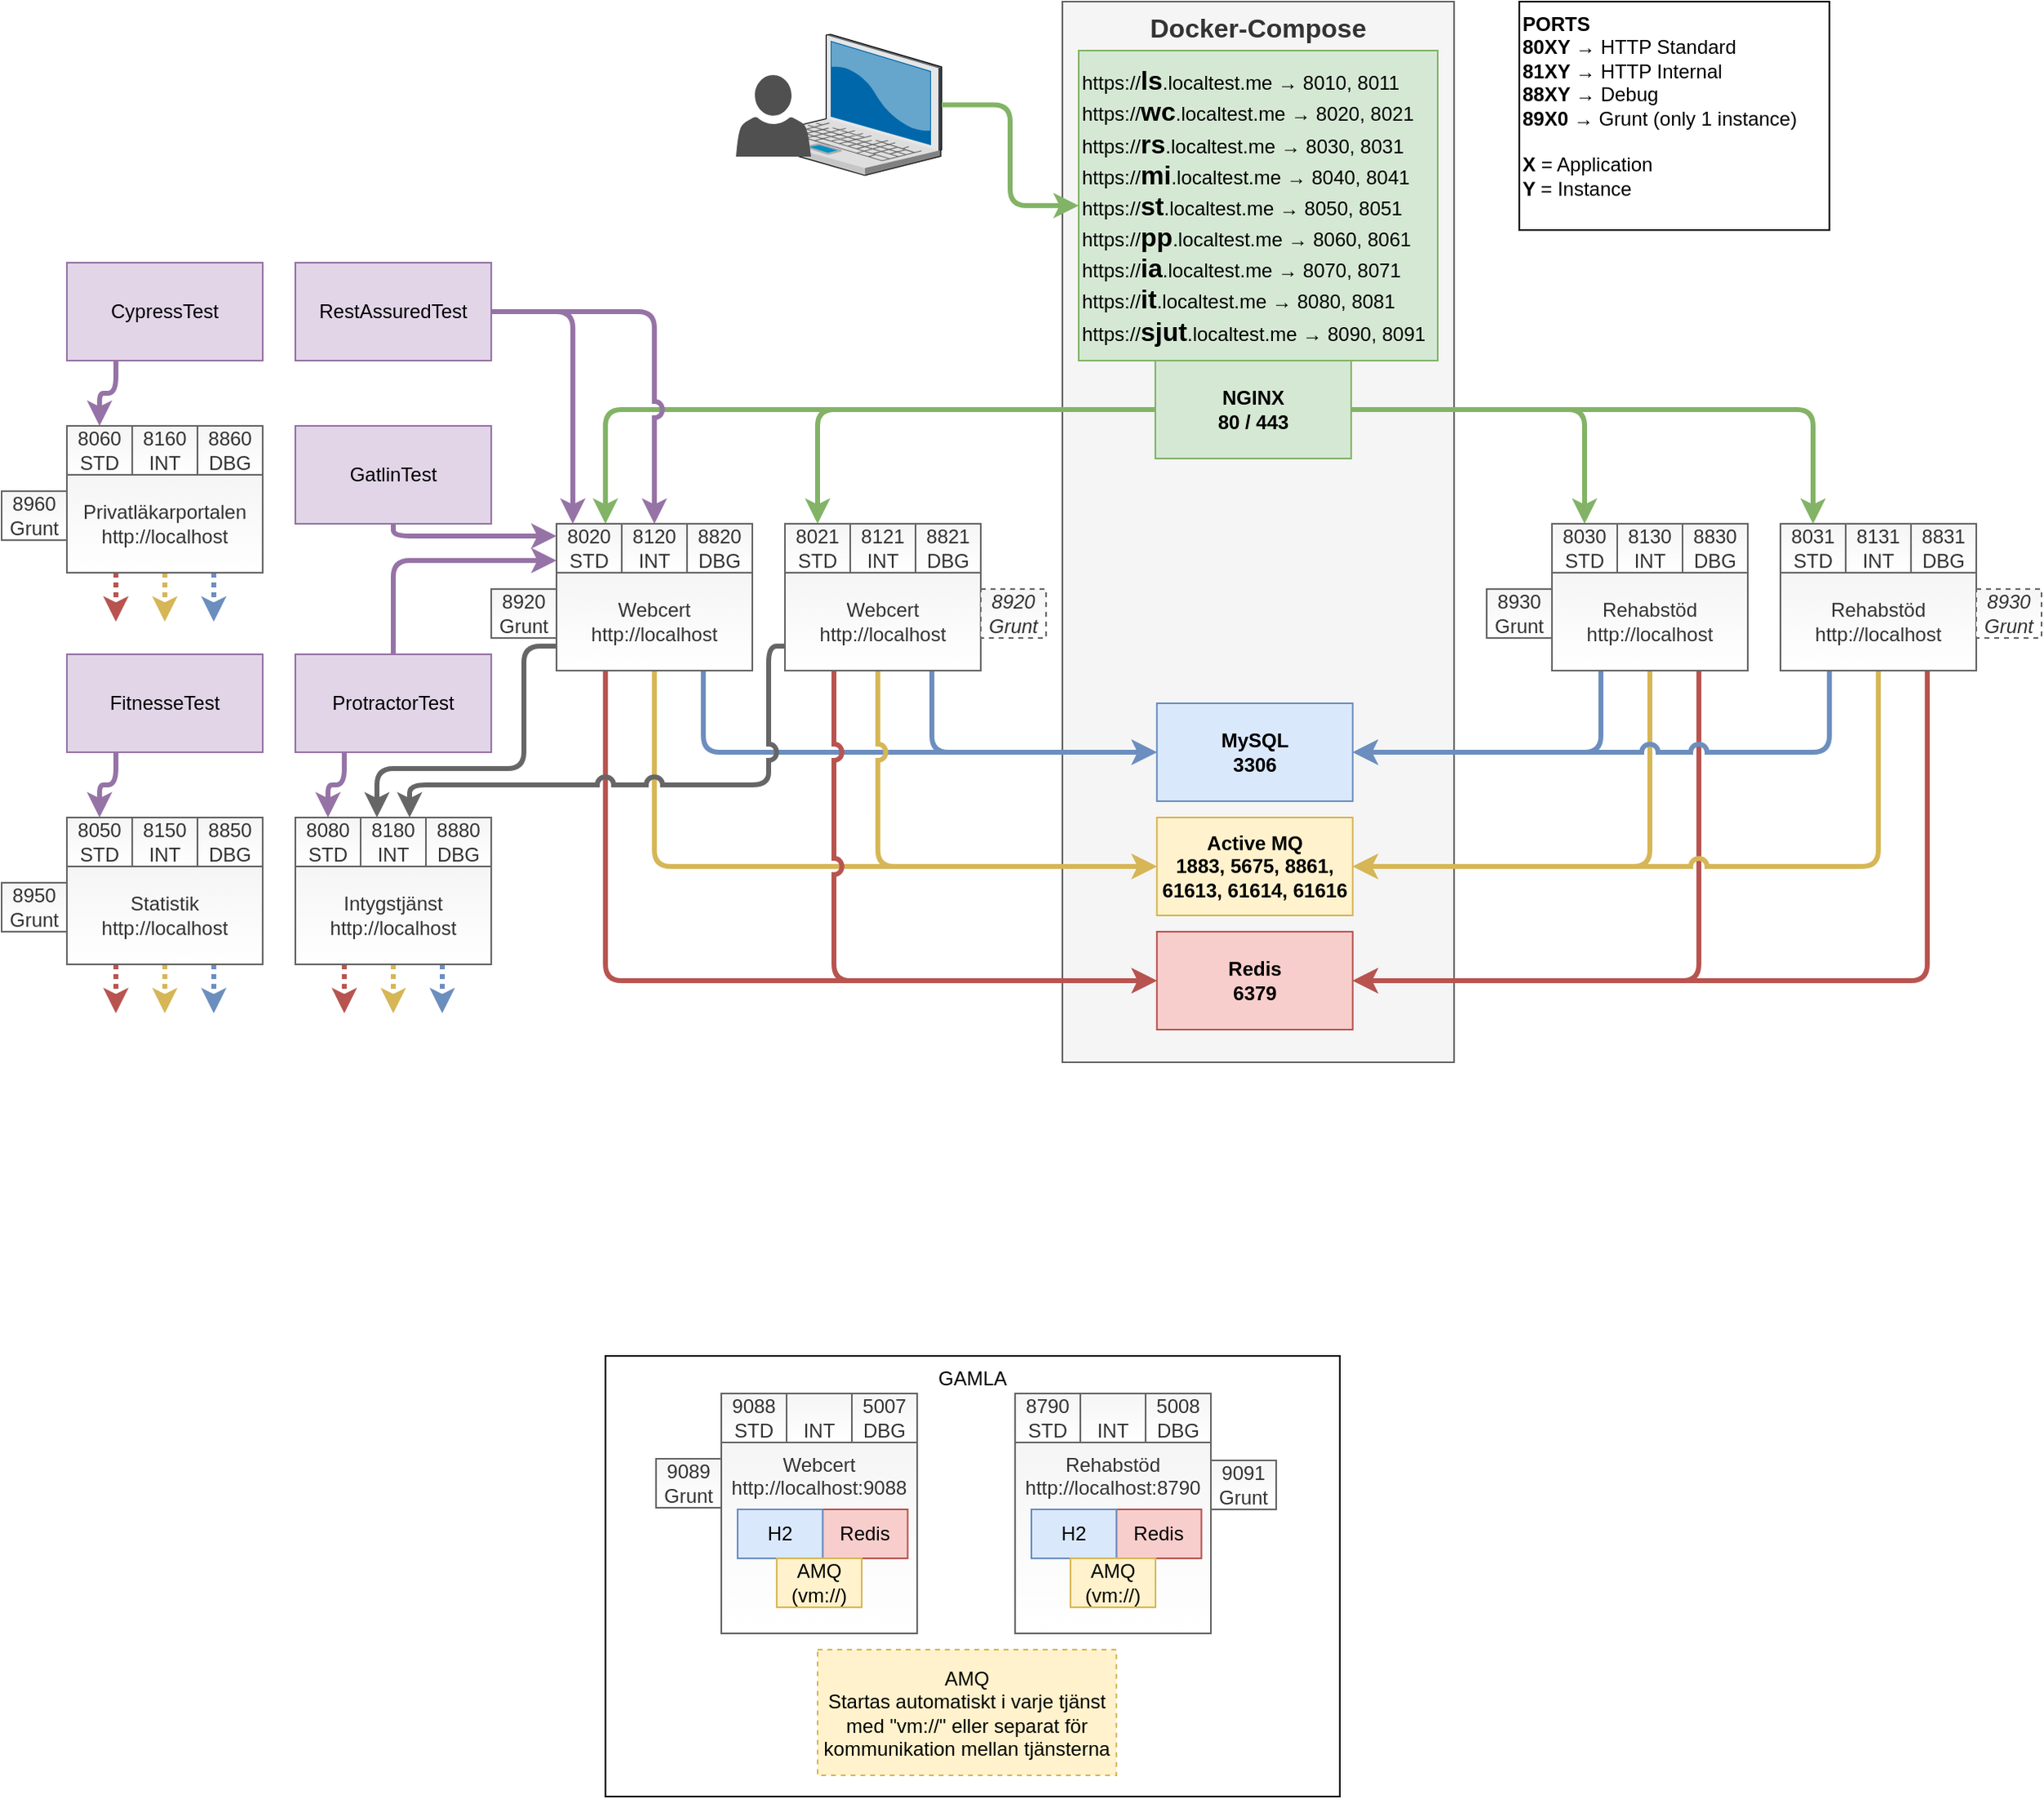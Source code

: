 <mxfile version="15.2.9" type="device"><diagram id="4plY0Pl0gimq1SCrjU3K" name="Page-1"><mxGraphModel dx="4511" dy="1842" grid="1" gridSize="10" guides="1" tooltips="1" connect="1" arrows="1" fold="1" page="1" pageScale="1" pageWidth="1169" pageHeight="827" math="0" shadow="0"><root><mxCell id="0"/><object label="Docker-compose" id="4izSvvYD5mVbEM8EnbQk-25"><mxCell parent="0"/></object><mxCell id="4izSvvYD5mVbEM8EnbQk-27" value="Docker-Compose" style="rounded=0;whiteSpace=wrap;html=1;align=center;verticalAlign=top;fontSize=16;fontStyle=1;fillColor=#f5f5f5;strokeColor=#666666;fontColor=#333333;" parent="4izSvvYD5mVbEM8EnbQk-25" vertex="1"><mxGeometry x="490" y="40" width="240" height="650" as="geometry"/></mxCell><mxCell id="4izSvvYD5mVbEM8EnbQk-28" value="&lt;b&gt;NGINX&lt;br&gt;80 / 443&lt;/b&gt;" style="rounded=0;whiteSpace=wrap;html=1;fillColor=#d5e8d4;strokeColor=#82b366;" parent="4izSvvYD5mVbEM8EnbQk-25" vertex="1"><mxGeometry x="546.95" y="260" width="120" height="60" as="geometry"/></mxCell><mxCell id="4izSvvYD5mVbEM8EnbQk-29" value="Redis&lt;br&gt;6379" style="rounded=0;whiteSpace=wrap;html=1;fillColor=#f8cecc;strokeColor=#b85450;fontStyle=1" parent="4izSvvYD5mVbEM8EnbQk-25" vertex="1"><mxGeometry x="547.9" y="610" width="120" height="60" as="geometry"/></mxCell><mxCell id="4izSvvYD5mVbEM8EnbQk-30" value="MySQL&lt;br&gt;3306" style="rounded=0;whiteSpace=wrap;html=1;fillColor=#dae8fc;strokeColor=#6c8ebf;fontStyle=1" parent="4izSvvYD5mVbEM8EnbQk-25" vertex="1"><mxGeometry x="547.9" y="470" width="120" height="60" as="geometry"/></mxCell><mxCell id="4izSvvYD5mVbEM8EnbQk-31" value="Active MQ&lt;br&gt;1883, 5675, 8861, 61613, 61614, 61616" style="rounded=0;whiteSpace=wrap;html=1;fillColor=#fff2cc;strokeColor=#d6b656;fontStyle=1" parent="4izSvvYD5mVbEM8EnbQk-25" vertex="1"><mxGeometry x="547.9" y="540" width="120" height="60" as="geometry"/></mxCell><mxCell id="4izSvvYD5mVbEM8EnbQk-32" value="https://&lt;b&gt;&lt;font style=&quot;font-size: 16px&quot;&gt;it&lt;/font&gt;&lt;/b&gt;.localtest.me&amp;nbsp;→ 8010, 801Y&lt;br&gt;https://&lt;b&gt;&lt;font style=&quot;font-size: 16px&quot;&gt;wc&lt;/font&gt;&lt;/b&gt;.localtest.me&amp;nbsp;→ 8020, 802Y&lt;br&gt;https://&lt;b&gt;&lt;font style=&quot;font-size: 16px&quot;&gt;rs&lt;/font&gt;&lt;/b&gt;.localtest.me&amp;nbsp;→ 8030, 803Y&lt;br&gt;https://&lt;b&gt;&lt;font style=&quot;font-size: 16px&quot;&gt;mi&lt;/font&gt;&lt;/b&gt;.localtest.me → 8040, 804Y&lt;br&gt;https://&lt;b&gt;&lt;font style=&quot;font-size: 16px&quot;&gt;st&lt;/font&gt;&lt;/b&gt;.localtest.me&amp;nbsp;→ 8050, 805Y&lt;br&gt;https://&lt;b&gt;&lt;font style=&quot;font-size: 16px&quot;&gt;pp&lt;/font&gt;&lt;/b&gt;.localtest.me&amp;nbsp;→ 8060, 806Y&lt;br&gt;https://&lt;b&gt;&lt;font style=&quot;font-size: 16px&quot;&gt;ia&lt;/font&gt;&lt;/b&gt;.localtest.me&amp;nbsp;→ 8070, 807Y&lt;span&gt;&lt;br&gt;&lt;/span&gt;&lt;span&gt;https://&lt;/span&gt;&lt;b&gt;&lt;font style=&quot;font-size: 16px&quot;&gt;ls&lt;/font&gt;&lt;/b&gt;&lt;span&gt;.localtest.me&amp;nbsp;&lt;/span&gt;&lt;span&gt;→ 8080, 808Y&lt;br&gt;&lt;/span&gt;" style="rounded=0;whiteSpace=wrap;html=1;align=left;fillColor=#d5e8d4;strokeColor=#82b366;verticalAlign=middle;" parent="4izSvvYD5mVbEM8EnbQk-25" vertex="1"><mxGeometry x="500" y="70" width="220" height="190" as="geometry"/></mxCell><mxCell id="Ehq4638lfyqiPQC2sK54-8" value="Docker-Compose" style="rounded=0;whiteSpace=wrap;html=1;align=center;verticalAlign=top;fontSize=16;fontStyle=1;fillColor=#f5f5f5;strokeColor=#666666;fontColor=#333333;" parent="4izSvvYD5mVbEM8EnbQk-25" vertex="1"><mxGeometry x="490" y="40" width="240" height="650" as="geometry"/></mxCell><mxCell id="Ehq4638lfyqiPQC2sK54-1" value="&lt;b&gt;NGINX&lt;br&gt;80 / 443&lt;/b&gt;" style="rounded=0;whiteSpace=wrap;html=1;fillColor=#d5e8d4;strokeColor=#82b366;" parent="4izSvvYD5mVbEM8EnbQk-25" vertex="1"><mxGeometry x="546.95" y="260" width="120" height="60" as="geometry"/></mxCell><mxCell id="Ehq4638lfyqiPQC2sK54-2" value="Redis&lt;br&gt;6379" style="rounded=0;whiteSpace=wrap;html=1;fillColor=#f8cecc;strokeColor=#b85450;fontStyle=1" parent="4izSvvYD5mVbEM8EnbQk-25" vertex="1"><mxGeometry x="547.9" y="610" width="120" height="60" as="geometry"/></mxCell><mxCell id="Ehq4638lfyqiPQC2sK54-3" value="MySQL&lt;br&gt;3306" style="rounded=0;whiteSpace=wrap;html=1;fillColor=#dae8fc;strokeColor=#6c8ebf;fontStyle=1" parent="4izSvvYD5mVbEM8EnbQk-25" vertex="1"><mxGeometry x="547.9" y="470" width="120" height="60" as="geometry"/></mxCell><mxCell id="Ehq4638lfyqiPQC2sK54-4" value="Active MQ&lt;br&gt;1883, 5675, 8861, 61613, 61614, 61616" style="rounded=0;whiteSpace=wrap;html=1;fillColor=#fff2cc;strokeColor=#d6b656;fontStyle=1" parent="4izSvvYD5mVbEM8EnbQk-25" vertex="1"><mxGeometry x="547.9" y="540" width="120" height="60" as="geometry"/></mxCell><mxCell id="Ehq4638lfyqiPQC2sK54-5" value="https://&lt;b&gt;&lt;font style=&quot;font-size: 16px&quot;&gt;ls&lt;/font&gt;&lt;/b&gt;.localtest.me&amp;nbsp;→ 8010, 8011&lt;br&gt;https://&lt;b&gt;&lt;font style=&quot;font-size: 16px&quot;&gt;wc&lt;/font&gt;&lt;/b&gt;.localtest.me&amp;nbsp;→ 8020, 8021&lt;br&gt;https://&lt;b&gt;&lt;font style=&quot;font-size: 16px&quot;&gt;rs&lt;/font&gt;&lt;/b&gt;.localtest.me&amp;nbsp;→ 8030, 8031&lt;br&gt;https://&lt;b&gt;&lt;font style=&quot;font-size: 16px&quot;&gt;mi&lt;/font&gt;&lt;/b&gt;.localtest.me → 8040, 8041&lt;br&gt;https://&lt;b&gt;&lt;font style=&quot;font-size: 16px&quot;&gt;st&lt;/font&gt;&lt;/b&gt;.localtest.me&amp;nbsp;→ 8050, 8051&lt;br&gt;https://&lt;b&gt;&lt;font style=&quot;font-size: 16px&quot;&gt;pp&lt;/font&gt;&lt;/b&gt;.localtest.me&amp;nbsp;→ 8060, 8061&lt;br&gt;https://&lt;b&gt;&lt;font style=&quot;font-size: 16px&quot;&gt;ia&lt;/font&gt;&lt;/b&gt;.localtest.me&amp;nbsp;→ 8070, 8071&lt;br&gt;https://&lt;b&gt;&lt;font style=&quot;font-size: 16px&quot;&gt;it&lt;/font&gt;&lt;/b&gt;.localtest.me&amp;nbsp;→ 8080, 8081&lt;br&gt;https://&lt;span style=&quot;font-size: 16px&quot;&gt;&lt;b&gt;sjut&lt;/b&gt;&lt;/span&gt;.localtest.me&amp;nbsp;→ 8090, 8091&lt;span&gt;&lt;br&gt;&lt;/span&gt;" style="rounded=0;whiteSpace=wrap;html=1;align=left;fillColor=#d5e8d4;strokeColor=#82b366;verticalAlign=middle;" parent="4izSvvYD5mVbEM8EnbQk-25" vertex="1"><mxGeometry x="500" y="70" width="220" height="190" as="geometry"/></mxCell><mxCell id="Ehq4638lfyqiPQC2sK54-9" style="rounded=1;orthogonalLoop=1;jettySize=auto;html=1;entryX=0.75;entryY=0;entryDx=0;entryDy=0;fontSize=16;edgeStyle=orthogonalEdgeStyle;fillColor=#d5e8d4;strokeColor=#82b366;strokeWidth=3;" parent="4izSvvYD5mVbEM8EnbQk-25" source="Ehq4638lfyqiPQC2sK54-1" target="pwrOxwM9v-SVNoBfCdyx-1" edge="1"><mxGeometry relative="1" as="geometry"/></mxCell><mxCell id="Ehq4638lfyqiPQC2sK54-10" style="edgeStyle=orthogonalEdgeStyle;rounded=1;orthogonalLoop=1;jettySize=auto;html=1;fontSize=16;fillColor=#d5e8d4;strokeColor=#82b366;strokeWidth=3;" parent="4izSvvYD5mVbEM8EnbQk-25" source="Ehq4638lfyqiPQC2sK54-1" target="pwrOxwM9v-SVNoBfCdyx-8" edge="1"><mxGeometry relative="1" as="geometry"><mxPoint x="493.9" y="426.207" as="targetPoint"/></mxGeometry></mxCell><mxCell id="Ehq4638lfyqiPQC2sK54-21" style="edgeStyle=orthogonalEdgeStyle;rounded=1;jumpStyle=arc;orthogonalLoop=1;jettySize=auto;html=1;strokeWidth=3;fontSize=16;fillColor=#d5e8d4;strokeColor=#82b366;" parent="4izSvvYD5mVbEM8EnbQk-25" source="Ehq4638lfyqiPQC2sK54-1" target="pwrOxwM9v-SVNoBfCdyx-5" edge="1"><mxGeometry relative="1" as="geometry"/></mxCell><mxCell id="Ehq4638lfyqiPQC2sK54-22" style="edgeStyle=orthogonalEdgeStyle;rounded=1;jumpStyle=arc;orthogonalLoop=1;jettySize=auto;html=1;entryX=0.5;entryY=0;entryDx=0;entryDy=0;strokeWidth=3;fontSize=16;fillColor=#d5e8d4;strokeColor=#82b366;" parent="4izSvvYD5mVbEM8EnbQk-25" source="Ehq4638lfyqiPQC2sK54-1" target="pwrOxwM9v-SVNoBfCdyx-11" edge="1"><mxGeometry relative="1" as="geometry"/></mxCell><mxCell id="Ehq4638lfyqiPQC2sK54-15" style="edgeStyle=orthogonalEdgeStyle;rounded=1;orthogonalLoop=1;jettySize=auto;html=1;fontSize=16;exitX=0.25;exitY=1;exitDx=0;exitDy=0;entryX=0;entryY=0.5;entryDx=0;entryDy=0;fillColor=#f8cecc;strokeColor=#b85450;strokeWidth=3;jumpStyle=arc;" parent="4izSvvYD5mVbEM8EnbQk-25" source="Ehq4638lfyqiPQC2sK54-6" target="Ehq4638lfyqiPQC2sK54-2" edge="1"><mxGeometry relative="1" as="geometry"/></mxCell><mxCell id="Ehq4638lfyqiPQC2sK54-17" style="edgeStyle=orthogonalEdgeStyle;rounded=1;orthogonalLoop=1;jettySize=auto;html=1;fontSize=16;entryX=0;entryY=0.5;entryDx=0;entryDy=0;exitX=0.5;exitY=1;exitDx=0;exitDy=0;fillColor=#fff2cc;strokeColor=#d6b656;strokeWidth=3;jumpStyle=arc;" parent="4izSvvYD5mVbEM8EnbQk-25" source="Ehq4638lfyqiPQC2sK54-6" target="Ehq4638lfyqiPQC2sK54-4" edge="1"><mxGeometry relative="1" as="geometry"><mxPoint x="300" y="459.571" as="sourcePoint"/><mxPoint x="547.9" y="540.429" as="targetPoint"/></mxGeometry></mxCell><mxCell id="Ehq4638lfyqiPQC2sK54-12" style="edgeStyle=orthogonalEdgeStyle;rounded=1;orthogonalLoop=1;jettySize=auto;html=1;fontSize=16;exitX=0.75;exitY=1;exitDx=0;exitDy=0;entryX=0;entryY=0.5;entryDx=0;entryDy=0;fillColor=#dae8fc;strokeColor=#6c8ebf;strokeWidth=3;jumpStyle=arc;" parent="4izSvvYD5mVbEM8EnbQk-25" source="Ehq4638lfyqiPQC2sK54-6" target="Ehq4638lfyqiPQC2sK54-3" edge="1"><mxGeometry relative="1" as="geometry"><mxPoint x="493.9" y="453.793" as="sourcePoint"/><Array as="points"><mxPoint x="270" y="500"/></Array></mxGeometry></mxCell><mxCell id="Ehq4638lfyqiPQC2sK54-16" style="edgeStyle=orthogonalEdgeStyle;rounded=1;orthogonalLoop=1;jettySize=auto;html=1;fontSize=16;exitX=0.25;exitY=1;exitDx=0;exitDy=0;entryX=0;entryY=0.5;entryDx=0;entryDy=0;fillColor=#f8cecc;strokeColor=#b85450;strokeWidth=3;jumpStyle=arc;" parent="4izSvvYD5mVbEM8EnbQk-25" source="Ehq4638lfyqiPQC2sK54-7" target="Ehq4638lfyqiPQC2sK54-2" edge="1"><mxGeometry relative="1" as="geometry"><mxPoint x="460.0" y="470" as="sourcePoint"/></mxGeometry></mxCell><mxCell id="Ehq4638lfyqiPQC2sK54-13" style="edgeStyle=orthogonalEdgeStyle;rounded=1;orthogonalLoop=1;jettySize=auto;html=1;fontSize=16;exitX=0.474;exitY=0.998;exitDx=0;exitDy=0;exitPerimeter=0;entryX=0;entryY=0.5;entryDx=0;entryDy=0;fillColor=#fff2cc;strokeColor=#d6b656;strokeWidth=3;jumpStyle=arc;" parent="4izSvvYD5mVbEM8EnbQk-25" source="Ehq4638lfyqiPQC2sK54-7" target="Ehq4638lfyqiPQC2sK54-4" edge="1"><mxGeometry relative="1" as="geometry"/></mxCell><mxCell id="Ehq4638lfyqiPQC2sK54-14" style="edgeStyle=orthogonalEdgeStyle;rounded=1;orthogonalLoop=1;jettySize=auto;html=1;fontSize=16;exitX=0.75;exitY=1;exitDx=0;exitDy=0;entryX=0;entryY=0.5;entryDx=0;entryDy=0;fillColor=#dae8fc;strokeColor=#6c8ebf;strokeWidth=3;jumpStyle=arc;" parent="4izSvvYD5mVbEM8EnbQk-25" source="Ehq4638lfyqiPQC2sK54-7" target="Ehq4638lfyqiPQC2sK54-3" edge="1"><mxGeometry relative="1" as="geometry"><mxPoint x="477.4" y="470" as="sourcePoint"/></mxGeometry></mxCell><mxCell id="Ehq4638lfyqiPQC2sK54-25" value="" style="endArrow=classic;html=1;strokeWidth=3;fontSize=16;exitX=0.25;exitY=1;exitDx=0;exitDy=0;entryX=1;entryY=0.5;entryDx=0;entryDy=0;edgeStyle=orthogonalEdgeStyle;fillColor=#dae8fc;strokeColor=#6c8ebf;jumpStyle=arc;" parent="4izSvvYD5mVbEM8EnbQk-25" source="Ehq4638lfyqiPQC2sK54-19" target="Ehq4638lfyqiPQC2sK54-3" edge="1"><mxGeometry width="50" height="50" relative="1" as="geometry"><mxPoint x="830" y="630" as="sourcePoint"/><mxPoint x="880" y="580" as="targetPoint"/></mxGeometry></mxCell><mxCell id="Ehq4638lfyqiPQC2sK54-27" value="" style="endArrow=classic;html=1;strokeWidth=3;fontSize=16;exitX=0.5;exitY=1;exitDx=0;exitDy=0;entryX=1;entryY=0.5;entryDx=0;entryDy=0;edgeStyle=orthogonalEdgeStyle;fillColor=#fff2cc;strokeColor=#d6b656;jumpStyle=arc;" parent="4izSvvYD5mVbEM8EnbQk-25" source="Ehq4638lfyqiPQC2sK54-19" target="Ehq4638lfyqiPQC2sK54-4" edge="1"><mxGeometry width="50" height="50" relative="1" as="geometry"><mxPoint x="900" y="670" as="sourcePoint"/><mxPoint x="950" y="620" as="targetPoint"/></mxGeometry></mxCell><mxCell id="Ehq4638lfyqiPQC2sK54-30" value="" style="endArrow=classic;html=1;strokeWidth=3;fontSize=16;exitX=0.75;exitY=1;exitDx=0;exitDy=0;entryX=1;entryY=0.5;entryDx=0;entryDy=0;edgeStyle=orthogonalEdgeStyle;fillColor=#f8cecc;strokeColor=#b85450;rounded=1;jumpStyle=arc;" parent="4izSvvYD5mVbEM8EnbQk-25" source="Ehq4638lfyqiPQC2sK54-19" target="Ehq4638lfyqiPQC2sK54-2" edge="1"><mxGeometry width="50" height="50" relative="1" as="geometry"><mxPoint x="930" y="700" as="sourcePoint"/><mxPoint x="980" y="650" as="targetPoint"/></mxGeometry></mxCell><mxCell id="Ehq4638lfyqiPQC2sK54-26" value="" style="endArrow=classic;html=1;strokeWidth=3;fontSize=16;exitX=0.25;exitY=1;exitDx=0;exitDy=0;entryX=1;entryY=0.5;entryDx=0;entryDy=0;edgeStyle=orthogonalEdgeStyle;fillColor=#dae8fc;strokeColor=#6c8ebf;jumpStyle=arc;" parent="4izSvvYD5mVbEM8EnbQk-25" source="Ehq4638lfyqiPQC2sK54-20" target="Ehq4638lfyqiPQC2sK54-3" edge="1"><mxGeometry width="50" height="50" relative="1" as="geometry"><mxPoint x="890" y="660" as="sourcePoint"/><mxPoint x="940" y="610" as="targetPoint"/></mxGeometry></mxCell><mxCell id="Ehq4638lfyqiPQC2sK54-28" value="" style="endArrow=classic;html=1;strokeWidth=3;fontSize=16;exitX=0.5;exitY=1;exitDx=0;exitDy=0;entryX=1;entryY=0.5;entryDx=0;entryDy=0;edgeStyle=orthogonalEdgeStyle;fillColor=#fff2cc;strokeColor=#d6b656;jumpStyle=arc;" parent="4izSvvYD5mVbEM8EnbQk-25" source="Ehq4638lfyqiPQC2sK54-20" target="Ehq4638lfyqiPQC2sK54-4" edge="1"><mxGeometry width="50" height="50" relative="1" as="geometry"><mxPoint x="910" y="680" as="sourcePoint"/><mxPoint x="960" y="630" as="targetPoint"/></mxGeometry></mxCell><mxCell id="Ehq4638lfyqiPQC2sK54-29" value="" style="endArrow=classic;html=1;strokeWidth=3;fontSize=16;exitX=0.75;exitY=1;exitDx=0;exitDy=0;entryX=1;entryY=0.5;entryDx=0;entryDy=0;edgeStyle=orthogonalEdgeStyle;fillColor=#f8cecc;strokeColor=#b85450;rounded=1;jumpStyle=arc;" parent="4izSvvYD5mVbEM8EnbQk-25" source="Ehq4638lfyqiPQC2sK54-20" target="Ehq4638lfyqiPQC2sK54-2" edge="1"><mxGeometry width="50" height="50" relative="1" as="geometry"><mxPoint x="920" y="690" as="sourcePoint"/><mxPoint x="970" y="640" as="targetPoint"/></mxGeometry></mxCell><mxCell id="4izSvvYD5mVbEM8EnbQk-49" value="" style="group" parent="4izSvvYD5mVbEM8EnbQk-25" vertex="1" connectable="0"><mxGeometry x="290" y="60" width="126" height="86.5" as="geometry"/></mxCell><mxCell id="4izSvvYD5mVbEM8EnbQk-47" value="" style="verticalLabelPosition=bottom;aspect=fixed;html=1;verticalAlign=top;strokeColor=none;align=center;outlineConnect=0;shape=mxgraph.citrix.laptop_2;" parent="4izSvvYD5mVbEM8EnbQk-49" vertex="1"><mxGeometry x="10" width="116" height="86.5" as="geometry"/></mxCell><mxCell id="4izSvvYD5mVbEM8EnbQk-48" value="" style="pointerEvents=1;shadow=0;dashed=0;html=1;strokeColor=none;fillColor=#505050;labelPosition=center;verticalLabelPosition=bottom;verticalAlign=top;outlineConnect=0;align=center;shape=mxgraph.office.users.user;" parent="4izSvvYD5mVbEM8EnbQk-49" vertex="1"><mxGeometry y="25" width="46" height="50" as="geometry"/></mxCell><mxCell id="4izSvvYD5mVbEM8EnbQk-50" style="rounded=1;orthogonalLoop=1;jettySize=auto;html=1;entryX=0;entryY=0.5;entryDx=0;entryDy=0;fontSize=16;edgeStyle=orthogonalEdgeStyle;fillColor=#d5e8d4;strokeColor=#82b366;strokeWidth=3;" parent="4izSvvYD5mVbEM8EnbQk-25" source="4izSvvYD5mVbEM8EnbQk-47" target="Ehq4638lfyqiPQC2sK54-5" edge="1"><mxGeometry relative="1" as="geometry"><mxPoint x="566.95" y="220" as="sourcePoint"/><mxPoint x="230" y="290" as="targetPoint"/></mxGeometry></mxCell><mxCell id="CfJJxYhmiX1dzJodzFDD-6" style="rounded=1;orthogonalLoop=1;jettySize=auto;html=1;fontSize=16;exitX=0.25;exitY=1;exitDx=0;exitDy=0;fillColor=#f8cecc;strokeColor=#b85450;strokeWidth=3;jumpStyle=arc;endArrow=classic;endFill=1;dashed=1;dashPattern=1 1;" parent="4izSvvYD5mVbEM8EnbQk-25" source="4izSvvYD5mVbEM8EnbQk-9" edge="1"><mxGeometry relative="1" as="geometry"><mxPoint x="-80" y="700" as="sourcePoint"/><mxPoint x="-90" y="420" as="targetPoint"/></mxGeometry></mxCell><mxCell id="CfJJxYhmiX1dzJodzFDD-7" style="rounded=1;orthogonalLoop=1;jettySize=auto;html=1;fontSize=16;exitX=0.5;exitY=1;exitDx=0;exitDy=0;fillColor=#fff2cc;strokeColor=#d6b656;strokeWidth=3;jumpStyle=arc;endArrow=classic;endFill=1;dashed=1;dashPattern=1 1;" parent="4izSvvYD5mVbEM8EnbQk-25" source="4izSvvYD5mVbEM8EnbQk-9" edge="1"><mxGeometry relative="1" as="geometry"><mxPoint x="-80" y="400" as="sourcePoint"/><mxPoint x="-60" y="420" as="targetPoint"/></mxGeometry></mxCell><mxCell id="CfJJxYhmiX1dzJodzFDD-8" style="rounded=1;orthogonalLoop=1;jettySize=auto;html=1;fontSize=16;exitX=0.75;exitY=1;exitDx=0;exitDy=0;fillColor=#dae8fc;strokeColor=#6c8ebf;strokeWidth=3;jumpStyle=arc;endArrow=classic;endFill=1;dashed=1;dashPattern=1 1;" parent="4izSvvYD5mVbEM8EnbQk-25" source="4izSvvYD5mVbEM8EnbQk-9" edge="1"><mxGeometry relative="1" as="geometry"><mxPoint x="-70" y="410" as="sourcePoint"/><mxPoint x="-30" y="420" as="targetPoint"/></mxGeometry></mxCell><mxCell id="CfJJxYhmiX1dzJodzFDD-9" style="rounded=1;orthogonalLoop=1;jettySize=auto;html=1;fontSize=16;exitX=0.25;exitY=1;exitDx=0;exitDy=0;fillColor=#f8cecc;strokeColor=#b85450;strokeWidth=3;jumpStyle=arc;endArrow=classic;endFill=1;dashed=1;dashPattern=1 1;" parent="4izSvvYD5mVbEM8EnbQk-25" source="4izSvvYD5mVbEM8EnbQk-4" edge="1"><mxGeometry relative="1" as="geometry"><mxPoint x="-90.29" y="640" as="sourcePoint"/><mxPoint x="-90" y="660" as="targetPoint"/></mxGeometry></mxCell><mxCell id="CfJJxYhmiX1dzJodzFDD-10" style="rounded=1;orthogonalLoop=1;jettySize=auto;html=1;fontSize=16;exitX=0.5;exitY=1;exitDx=0;exitDy=0;fillColor=#fff2cc;strokeColor=#d6b656;strokeWidth=3;jumpStyle=arc;endArrow=classic;endFill=1;dashed=1;dashPattern=1 1;" parent="4izSvvYD5mVbEM8EnbQk-25" source="4izSvvYD5mVbEM8EnbQk-4" edge="1"><mxGeometry relative="1" as="geometry"><mxPoint x="-60.29" y="640" as="sourcePoint"/><mxPoint x="-60" y="660" as="targetPoint"/></mxGeometry></mxCell><mxCell id="CfJJxYhmiX1dzJodzFDD-11" style="rounded=1;orthogonalLoop=1;jettySize=auto;html=1;fontSize=16;exitX=0.75;exitY=1;exitDx=0;exitDy=0;fillColor=#dae8fc;strokeColor=#6c8ebf;strokeWidth=3;jumpStyle=arc;endArrow=classic;endFill=1;dashed=1;dashPattern=1 1;" parent="4izSvvYD5mVbEM8EnbQk-25" source="4izSvvYD5mVbEM8EnbQk-4" edge="1"><mxGeometry relative="1" as="geometry"><mxPoint x="-30.29" y="640" as="sourcePoint"/><mxPoint x="-30" y="660" as="targetPoint"/></mxGeometry></mxCell><mxCell id="CfJJxYhmiX1dzJodzFDD-12" style="rounded=1;orthogonalLoop=1;jettySize=auto;html=1;fontSize=16;exitX=0.25;exitY=1;exitDx=0;exitDy=0;fillColor=#f8cecc;strokeColor=#b85450;strokeWidth=3;jumpStyle=arc;endArrow=classic;endFill=1;dashed=1;dashPattern=1 1;" parent="4izSvvYD5mVbEM8EnbQk-25" source="4izSvvYD5mVbEM8EnbQk-16" edge="1"><mxGeometry relative="1" as="geometry"><mxPoint x="49.71" y="640" as="sourcePoint"/><mxPoint x="50" y="660" as="targetPoint"/></mxGeometry></mxCell><mxCell id="CfJJxYhmiX1dzJodzFDD-13" style="rounded=1;orthogonalLoop=1;jettySize=auto;html=1;fontSize=16;exitX=0.5;exitY=1;exitDx=0;exitDy=0;fillColor=#fff2cc;strokeColor=#d6b656;strokeWidth=3;jumpStyle=arc;endArrow=classic;endFill=1;dashed=1;dashPattern=1 1;" parent="4izSvvYD5mVbEM8EnbQk-25" source="4izSvvYD5mVbEM8EnbQk-16" edge="1"><mxGeometry relative="1" as="geometry"><mxPoint x="79.71" y="640" as="sourcePoint"/><mxPoint x="80" y="660" as="targetPoint"/></mxGeometry></mxCell><mxCell id="CfJJxYhmiX1dzJodzFDD-14" style="rounded=1;orthogonalLoop=1;jettySize=auto;html=1;fontSize=16;exitX=0.75;exitY=1;exitDx=0;exitDy=0;fillColor=#dae8fc;strokeColor=#6c8ebf;strokeWidth=3;jumpStyle=arc;endArrow=classic;endFill=1;dashed=1;dashPattern=1 1;" parent="4izSvvYD5mVbEM8EnbQk-25" source="4izSvvYD5mVbEM8EnbQk-16" edge="1"><mxGeometry relative="1" as="geometry"><mxPoint x="109.71" y="640" as="sourcePoint"/><mxPoint x="110" y="660" as="targetPoint"/></mxGeometry></mxCell><object label="Test" id="4izSvvYD5mVbEM8EnbQk-26"><mxCell parent="0"/></object><mxCell id="0bFr5vrdo-mWLU8wxvDV-2" value="ProtractorTest" style="rounded=0;whiteSpace=wrap;html=1;fillColor=#e1d5e7;strokeColor=#9673a6;" parent="4izSvvYD5mVbEM8EnbQk-26" vertex="1"><mxGeometry x="20" y="440" width="120" height="60" as="geometry"/></mxCell><mxCell id="0bFr5vrdo-mWLU8wxvDV-3" value="RestAssuredTest" style="rounded=0;whiteSpace=wrap;html=1;fillColor=#e1d5e7;strokeColor=#9673a6;" parent="4izSvvYD5mVbEM8EnbQk-26" vertex="1"><mxGeometry x="20" y="200" width="120" height="60" as="geometry"/></mxCell><mxCell id="0bFr5vrdo-mWLU8wxvDV-4" value="CypressTest" style="rounded=0;whiteSpace=wrap;html=1;fillColor=#e1d5e7;strokeColor=#9673a6;" parent="4izSvvYD5mVbEM8EnbQk-26" vertex="1"><mxGeometry x="-120" y="200" width="120" height="60" as="geometry"/></mxCell><mxCell id="0bFr5vrdo-mWLU8wxvDV-5" value="FitnesseTest" style="rounded=0;whiteSpace=wrap;html=1;fillColor=#e1d5e7;strokeColor=#9673a6;" parent="4izSvvYD5mVbEM8EnbQk-26" vertex="1"><mxGeometry x="-120" y="440" width="120" height="60" as="geometry"/></mxCell><mxCell id="4izSvvYD5mVbEM8EnbQk-14" style="edgeStyle=orthogonalEdgeStyle;rounded=1;orthogonalLoop=1;jettySize=auto;html=1;exitX=0.25;exitY=1;exitDx=0;exitDy=0;fillColor=#e1d5e7;strokeColor=#9673a6;strokeWidth=3;jumpStyle=arc;entryX=0.5;entryY=0;entryDx=0;entryDy=0;" parent="4izSvvYD5mVbEM8EnbQk-26" source="0bFr5vrdo-mWLU8wxvDV-4" target="4izSvvYD5mVbEM8EnbQk-10" edge="1"><mxGeometry relative="1" as="geometry"><mxPoint x="520" y="747" as="sourcePoint"/><mxPoint x="580" y="847" as="targetPoint"/><Array as="points"><mxPoint x="-90" y="280"/><mxPoint x="-100" y="280"/></Array></mxGeometry></mxCell><mxCell id="4izSvvYD5mVbEM8EnbQk-15" value="GatlinTest" style="rounded=0;whiteSpace=wrap;html=1;fillColor=#e1d5e7;strokeColor=#9673a6;" parent="4izSvvYD5mVbEM8EnbQk-26" vertex="1"><mxGeometry x="20" y="300" width="120" height="60" as="geometry"/></mxCell><mxCell id="4izSvvYD5mVbEM8EnbQk-21" style="edgeStyle=orthogonalEdgeStyle;rounded=1;orthogonalLoop=1;jettySize=auto;html=1;exitX=0.25;exitY=1;exitDx=0;exitDy=0;fillColor=#e1d5e7;strokeColor=#9673a6;strokeWidth=3;jumpStyle=arc;" parent="4izSvvYD5mVbEM8EnbQk-26" source="0bFr5vrdo-mWLU8wxvDV-2" target="4izSvvYD5mVbEM8EnbQk-17" edge="1"><mxGeometry relative="1" as="geometry"><mxPoint x="140" y="270" as="sourcePoint"/><mxPoint x="200" y="370" as="targetPoint"/></mxGeometry></mxCell><mxCell id="4izSvvYD5mVbEM8EnbQk-23" style="edgeStyle=orthogonalEdgeStyle;rounded=1;orthogonalLoop=1;jettySize=auto;html=1;exitX=0.25;exitY=1;exitDx=0;exitDy=0;fillColor=#e1d5e7;strokeColor=#9673a6;strokeWidth=3;jumpStyle=arc;entryX=0.5;entryY=0;entryDx=0;entryDy=0;" parent="4izSvvYD5mVbEM8EnbQk-26" source="0bFr5vrdo-mWLU8wxvDV-5" target="4izSvvYD5mVbEM8EnbQk-5" edge="1"><mxGeometry relative="1" as="geometry"><mxPoint x="27.9" y="777" as="sourcePoint"/><mxPoint x="557.9" y="700" as="targetPoint"/><Array as="points"><mxPoint x="-90" y="520"/><mxPoint x="-100" y="520"/></Array></mxGeometry></mxCell><mxCell id="4izSvvYD5mVbEM8EnbQk-22" style="edgeStyle=orthogonalEdgeStyle;rounded=1;orthogonalLoop=1;jettySize=auto;html=1;fillColor=#e1d5e7;strokeColor=#9673a6;strokeWidth=3;jumpStyle=arc;entryX=0;entryY=0.75;entryDx=0;entryDy=0;exitX=0.5;exitY=0;exitDx=0;exitDy=0;" parent="4izSvvYD5mVbEM8EnbQk-26" source="0bFr5vrdo-mWLU8wxvDV-2" target="pwrOxwM9v-SVNoBfCdyx-1" edge="1"><mxGeometry relative="1" as="geometry"><mxPoint x="80" y="540" as="sourcePoint"/><mxPoint x="-160" y="410" as="targetPoint"/><Array as="points"><mxPoint x="80" y="383"/></Array></mxGeometry></mxCell><mxCell id="4izSvvYD5mVbEM8EnbQk-24" style="edgeStyle=orthogonalEdgeStyle;rounded=1;orthogonalLoop=1;jettySize=auto;html=1;fillColor=#e1d5e7;strokeColor=#9673a6;strokeWidth=3;jumpStyle=arc;entryX=0;entryY=0.25;entryDx=0;entryDy=0;exitX=0.5;exitY=1;exitDx=0;exitDy=0;" parent="4izSvvYD5mVbEM8EnbQk-26" source="4izSvvYD5mVbEM8EnbQk-15" target="pwrOxwM9v-SVNoBfCdyx-1" edge="1"><mxGeometry relative="1" as="geometry"><mxPoint x="90" y="450" as="sourcePoint"/><mxPoint x="190" y="385" as="targetPoint"/><Array as="points"><mxPoint x="80" y="368"/></Array></mxGeometry></mxCell><mxCell id="4izSvvYD5mVbEM8EnbQk-3" style="edgeStyle=orthogonalEdgeStyle;rounded=1;orthogonalLoop=1;jettySize=auto;html=1;exitX=1;exitY=0.5;exitDx=0;exitDy=0;fillColor=#e1d5e7;strokeColor=#9673a6;strokeWidth=3;jumpStyle=arc;entryX=0.25;entryY=0;entryDx=0;entryDy=0;" parent="4izSvvYD5mVbEM8EnbQk-26" source="0bFr5vrdo-mWLU8wxvDV-3" target="pwrOxwM9v-SVNoBfCdyx-1" edge="1"><mxGeometry relative="1" as="geometry"><mxPoint x="140" y="270" as="sourcePoint"/><mxPoint x="250" y="370" as="targetPoint"/></mxGeometry></mxCell><mxCell id="4izSvvYD5mVbEM8EnbQk-1" style="edgeStyle=orthogonalEdgeStyle;rounded=1;orthogonalLoop=1;jettySize=auto;html=1;exitX=1;exitY=0.5;exitDx=0;exitDy=0;fillColor=#e1d5e7;strokeColor=#9673a6;strokeWidth=3;jumpStyle=arc;" parent="4izSvvYD5mVbEM8EnbQk-26" source="0bFr5vrdo-mWLU8wxvDV-3" target="pwrOxwM9v-SVNoBfCdyx-3" edge="1"><mxGeometry relative="1" as="geometry"/></mxCell><object label="Services Instance 1" id="4izSvvYD5mVbEM8EnbQk-42"><mxCell parent="0"/></object><mxCell id="Ehq4638lfyqiPQC2sK54-7" value="Webcert&lt;br&gt;http://localhost" style="rounded=0;whiteSpace=wrap;html=1;align=center;fillColor=#f5f5f5;strokeColor=#666666;fontColor=#333333;gradientColor=#ffffff;" parent="4izSvvYD5mVbEM8EnbQk-42" vertex="1"><mxGeometry x="320" y="390" width="120" height="60" as="geometry"/></mxCell><mxCell id="pwrOxwM9v-SVNoBfCdyx-8" value="8021&lt;br&gt;STD" style="rounded=0;whiteSpace=wrap;html=1;align=center;fillColor=#f5f5f5;strokeColor=#666666;fontColor=#333333;gradientColor=#ffffff;" parent="4izSvvYD5mVbEM8EnbQk-42" vertex="1"><mxGeometry x="320" y="360" width="40" height="30" as="geometry"/></mxCell><mxCell id="pwrOxwM9v-SVNoBfCdyx-9" value="8121&lt;br&gt;INT" style="rounded=0;whiteSpace=wrap;html=1;align=center;fillColor=#f5f5f5;strokeColor=#666666;fontColor=#333333;gradientColor=#ffffff;" parent="4izSvvYD5mVbEM8EnbQk-42" vertex="1"><mxGeometry x="360" y="360" width="40" height="30" as="geometry"/></mxCell><mxCell id="pwrOxwM9v-SVNoBfCdyx-10" value="8821&lt;br&gt;DBG" style="rounded=0;whiteSpace=wrap;html=1;align=center;fillColor=#f5f5f5;strokeColor=#666666;fontColor=#333333;gradientColor=#ffffff;" parent="4izSvvYD5mVbEM8EnbQk-42" vertex="1"><mxGeometry x="400" y="360" width="40" height="30" as="geometry"/></mxCell><mxCell id="pwrOxwM9v-SVNoBfCdyx-14" value="8920&lt;br&gt;Grunt" style="rounded=0;whiteSpace=wrap;html=1;align=center;fillColor=#f5f5f5;strokeColor=#666666;fontColor=#333333;gradientColor=#ffffff;dashed=1;fontStyle=2" parent="4izSvvYD5mVbEM8EnbQk-42" vertex="1"><mxGeometry x="440" y="400" width="40" height="30" as="geometry"/></mxCell><mxCell id="Ehq4638lfyqiPQC2sK54-20" value="Rehabstöd&lt;br&gt;http://localhost" style="rounded=0;whiteSpace=wrap;html=1;align=center;fillColor=#f5f5f5;strokeColor=#666666;fontColor=#333333;gradientColor=#ffffff;" parent="4izSvvYD5mVbEM8EnbQk-42" vertex="1"><mxGeometry x="930" y="390" width="120" height="60" as="geometry"/></mxCell><mxCell id="pwrOxwM9v-SVNoBfCdyx-11" value="8031&lt;br&gt;STD" style="rounded=0;whiteSpace=wrap;html=1;align=center;fillColor=#f5f5f5;strokeColor=#666666;fontColor=#333333;gradientColor=#ffffff;" parent="4izSvvYD5mVbEM8EnbQk-42" vertex="1"><mxGeometry x="930" y="360" width="40" height="30" as="geometry"/></mxCell><mxCell id="pwrOxwM9v-SVNoBfCdyx-12" value="8131&lt;br&gt;INT" style="rounded=0;whiteSpace=wrap;html=1;align=center;fillColor=#f5f5f5;strokeColor=#666666;fontColor=#333333;gradientColor=#ffffff;" parent="4izSvvYD5mVbEM8EnbQk-42" vertex="1"><mxGeometry x="970" y="360" width="40" height="30" as="geometry"/></mxCell><mxCell id="pwrOxwM9v-SVNoBfCdyx-13" value="8831&lt;br&gt;DBG" style="rounded=0;whiteSpace=wrap;html=1;align=center;fillColor=#f5f5f5;strokeColor=#666666;fontColor=#333333;gradientColor=#ffffff;" parent="4izSvvYD5mVbEM8EnbQk-42" vertex="1"><mxGeometry x="1010" y="360" width="40" height="30" as="geometry"/></mxCell><mxCell id="pwrOxwM9v-SVNoBfCdyx-16" value="8930&lt;br&gt;Grunt" style="rounded=0;whiteSpace=wrap;html=1;align=center;fillColor=#f5f5f5;strokeColor=#666666;fontColor=#333333;gradientColor=#ffffff;dashed=1;fontStyle=2" parent="4izSvvYD5mVbEM8EnbQk-42" vertex="1"><mxGeometry x="1050" y="400" width="40" height="30" as="geometry"/></mxCell><mxCell id="4izSvvYD5mVbEM8EnbQk-44" value="" style="endArrow=classic;html=1;strokeWidth=3;fillColor=#f5f5f5;strokeColor=#666666;exitX=0;exitY=0.75;exitDx=0;exitDy=0;entryX=0.75;entryY=0;entryDx=0;entryDy=0;edgeStyle=orthogonalEdgeStyle;jumpStyle=arc;" parent="4izSvvYD5mVbEM8EnbQk-42" source="Ehq4638lfyqiPQC2sK54-7" target="4izSvvYD5mVbEM8EnbQk-18" edge="1"><mxGeometry width="50" height="50" relative="1" as="geometry"><mxPoint x="190" y="445" as="sourcePoint"/><mxPoint x="80" y="550" as="targetPoint"/><Array as="points"><mxPoint x="310" y="435"/><mxPoint x="310" y="520"/><mxPoint x="90" y="520"/></Array></mxGeometry></mxCell><object label="Services Instance 0" id="4izSvvYD5mVbEM8EnbQk-33"><mxCell parent="0"/></object><mxCell id="4izSvvYD5mVbEM8EnbQk-9" value="Privatläkarportalen&lt;br&gt;http://localhost" style="rounded=0;whiteSpace=wrap;html=1;align=center;fillColor=#f5f5f5;strokeColor=#666666;fontColor=#333333;gradientColor=#ffffff;" parent="4izSvvYD5mVbEM8EnbQk-33" vertex="1"><mxGeometry x="-120" y="330" width="120" height="60" as="geometry"/></mxCell><mxCell id="4izSvvYD5mVbEM8EnbQk-10" value="8060&lt;br&gt;STD" style="rounded=0;whiteSpace=wrap;html=1;align=center;fillColor=#f5f5f5;strokeColor=#666666;fontColor=#333333;gradientColor=#ffffff;" parent="4izSvvYD5mVbEM8EnbQk-33" vertex="1"><mxGeometry x="-120" y="300" width="40" height="30" as="geometry"/></mxCell><mxCell id="4izSvvYD5mVbEM8EnbQk-11" value="8160&lt;br&gt;INT" style="rounded=0;whiteSpace=wrap;html=1;align=center;fillColor=#f5f5f5;strokeColor=#666666;fontColor=#333333;gradientColor=#ffffff;" parent="4izSvvYD5mVbEM8EnbQk-33" vertex="1"><mxGeometry x="-80" y="300" width="40" height="30" as="geometry"/></mxCell><mxCell id="4izSvvYD5mVbEM8EnbQk-12" value="8860&lt;br&gt;DBG" style="rounded=0;whiteSpace=wrap;html=1;align=center;fillColor=#f5f5f5;strokeColor=#666666;fontColor=#333333;gradientColor=#ffffff;" parent="4izSvvYD5mVbEM8EnbQk-33" vertex="1"><mxGeometry x="-40" y="300" width="40" height="30" as="geometry"/></mxCell><mxCell id="4izSvvYD5mVbEM8EnbQk-13" value="8960&lt;br&gt;Grunt" style="rounded=0;whiteSpace=wrap;html=1;align=center;fillColor=#f5f5f5;strokeColor=#666666;fontColor=#333333;gradientColor=#ffffff;" parent="4izSvvYD5mVbEM8EnbQk-33" vertex="1"><mxGeometry x="-160" y="340" width="40" height="30" as="geometry"/></mxCell><mxCell id="4izSvvYD5mVbEM8EnbQk-4" value="Statistik&lt;br&gt;http://localhost" style="rounded=0;whiteSpace=wrap;html=1;align=center;fillColor=#f5f5f5;strokeColor=#666666;fontColor=#333333;gradientColor=#ffffff;" parent="4izSvvYD5mVbEM8EnbQk-33" vertex="1"><mxGeometry x="-120" y="570" width="120" height="60" as="geometry"/></mxCell><mxCell id="4izSvvYD5mVbEM8EnbQk-5" value="8050&lt;br&gt;STD" style="rounded=0;whiteSpace=wrap;html=1;align=center;fillColor=#f5f5f5;strokeColor=#666666;fontColor=#333333;gradientColor=#ffffff;" parent="4izSvvYD5mVbEM8EnbQk-33" vertex="1"><mxGeometry x="-120" y="540" width="40" height="30" as="geometry"/></mxCell><mxCell id="4izSvvYD5mVbEM8EnbQk-6" value="8150&lt;br&gt;INT" style="rounded=0;whiteSpace=wrap;html=1;align=center;fillColor=#f5f5f5;strokeColor=#666666;fontColor=#333333;gradientColor=#ffffff;" parent="4izSvvYD5mVbEM8EnbQk-33" vertex="1"><mxGeometry x="-80" y="540" width="40" height="30" as="geometry"/></mxCell><mxCell id="4izSvvYD5mVbEM8EnbQk-7" value="8850&lt;br&gt;DBG" style="rounded=0;whiteSpace=wrap;html=1;align=center;fillColor=#f5f5f5;strokeColor=#666666;fontColor=#333333;gradientColor=#ffffff;" parent="4izSvvYD5mVbEM8EnbQk-33" vertex="1"><mxGeometry x="-40" y="540" width="40" height="30" as="geometry"/></mxCell><mxCell id="4izSvvYD5mVbEM8EnbQk-8" value="8950&lt;br&gt;Grunt" style="rounded=0;whiteSpace=wrap;html=1;align=center;fillColor=#f5f5f5;strokeColor=#666666;fontColor=#333333;gradientColor=#ffffff;" parent="4izSvvYD5mVbEM8EnbQk-33" vertex="1"><mxGeometry x="-160" y="580" width="40" height="30" as="geometry"/></mxCell><mxCell id="4izSvvYD5mVbEM8EnbQk-16" value="Intygstjänst&lt;br&gt;http://localhost" style="rounded=0;whiteSpace=wrap;html=1;align=center;fillColor=#f5f5f5;strokeColor=#666666;fontColor=#333333;gradientColor=#ffffff;" parent="4izSvvYD5mVbEM8EnbQk-33" vertex="1"><mxGeometry x="20" y="570" width="120" height="60" as="geometry"/></mxCell><mxCell id="4izSvvYD5mVbEM8EnbQk-17" value="8080&lt;br&gt;STD" style="rounded=0;whiteSpace=wrap;html=1;align=center;fillColor=#f5f5f5;strokeColor=#666666;fontColor=#333333;gradientColor=#ffffff;" parent="4izSvvYD5mVbEM8EnbQk-33" vertex="1"><mxGeometry x="20" y="540" width="40" height="30" as="geometry"/></mxCell><mxCell id="4izSvvYD5mVbEM8EnbQk-18" value="8180&lt;br&gt;INT" style="rounded=0;whiteSpace=wrap;html=1;align=center;fillColor=#f5f5f5;strokeColor=#666666;fontColor=#333333;gradientColor=#ffffff;" parent="4izSvvYD5mVbEM8EnbQk-33" vertex="1"><mxGeometry x="60" y="540" width="40" height="30" as="geometry"/></mxCell><mxCell id="4izSvvYD5mVbEM8EnbQk-19" value="8880&lt;br&gt;DBG" style="rounded=0;whiteSpace=wrap;html=1;align=center;fillColor=#f5f5f5;strokeColor=#666666;fontColor=#333333;gradientColor=#ffffff;" parent="4izSvvYD5mVbEM8EnbQk-33" vertex="1"><mxGeometry x="100" y="540" width="40" height="30" as="geometry"/></mxCell><mxCell id="Ehq4638lfyqiPQC2sK54-6" value="Webcert&lt;br&gt;http://localhost" style="rounded=0;whiteSpace=wrap;html=1;align=center;fillColor=#f5f5f5;strokeColor=#666666;fontColor=#333333;gradientColor=#ffffff;" parent="4izSvvYD5mVbEM8EnbQk-33" vertex="1"><mxGeometry x="180" y="390" width="120" height="60" as="geometry"/></mxCell><mxCell id="pwrOxwM9v-SVNoBfCdyx-1" value="8020&lt;br&gt;STD" style="rounded=0;whiteSpace=wrap;html=1;align=center;fillColor=#f5f5f5;strokeColor=#666666;fontColor=#333333;gradientColor=#ffffff;" parent="4izSvvYD5mVbEM8EnbQk-33" vertex="1"><mxGeometry x="180" y="360" width="40" height="30" as="geometry"/></mxCell><mxCell id="pwrOxwM9v-SVNoBfCdyx-3" value="8120&lt;br&gt;INT" style="rounded=0;whiteSpace=wrap;html=1;align=center;fillColor=#f5f5f5;strokeColor=#666666;fontColor=#333333;gradientColor=#ffffff;" parent="4izSvvYD5mVbEM8EnbQk-33" vertex="1"><mxGeometry x="220" y="360" width="40" height="30" as="geometry"/></mxCell><mxCell id="pwrOxwM9v-SVNoBfCdyx-4" value="8820&lt;br&gt;DBG" style="rounded=0;whiteSpace=wrap;html=1;align=center;fillColor=#f5f5f5;strokeColor=#666666;fontColor=#333333;gradientColor=#ffffff;" parent="4izSvvYD5mVbEM8EnbQk-33" vertex="1"><mxGeometry x="260" y="360" width="40" height="30" as="geometry"/></mxCell><mxCell id="pwrOxwM9v-SVNoBfCdyx-15" value="8920&lt;br&gt;Grunt" style="rounded=0;whiteSpace=wrap;html=1;align=center;fillColor=#f5f5f5;strokeColor=#666666;fontColor=#333333;gradientColor=#ffffff;" parent="4izSvvYD5mVbEM8EnbQk-33" vertex="1"><mxGeometry x="140" y="400" width="40" height="30" as="geometry"/></mxCell><mxCell id="Ehq4638lfyqiPQC2sK54-19" value="Rehabstöd&lt;br&gt;http://localhost" style="rounded=0;whiteSpace=wrap;html=1;align=center;fillColor=#f5f5f5;strokeColor=#666666;fontColor=#333333;gradientColor=#ffffff;" parent="4izSvvYD5mVbEM8EnbQk-33" vertex="1"><mxGeometry x="790" y="390" width="120" height="60" as="geometry"/></mxCell><mxCell id="pwrOxwM9v-SVNoBfCdyx-5" value="8030&lt;br&gt;STD" style="rounded=0;whiteSpace=wrap;html=1;align=center;fillColor=#f5f5f5;strokeColor=#666666;fontColor=#333333;gradientColor=#ffffff;" parent="4izSvvYD5mVbEM8EnbQk-33" vertex="1"><mxGeometry x="790" y="360" width="40" height="30" as="geometry"/></mxCell><mxCell id="pwrOxwM9v-SVNoBfCdyx-6" value="8130&lt;br&gt;INT" style="rounded=0;whiteSpace=wrap;html=1;align=center;fillColor=#f5f5f5;strokeColor=#666666;fontColor=#333333;gradientColor=#ffffff;" parent="4izSvvYD5mVbEM8EnbQk-33" vertex="1"><mxGeometry x="830" y="360" width="40" height="30" as="geometry"/></mxCell><mxCell id="pwrOxwM9v-SVNoBfCdyx-7" value="8830&lt;br&gt;DBG" style="rounded=0;whiteSpace=wrap;html=1;align=center;fillColor=#f5f5f5;strokeColor=#666666;fontColor=#333333;gradientColor=#ffffff;" parent="4izSvvYD5mVbEM8EnbQk-33" vertex="1"><mxGeometry x="870" y="360" width="40" height="30" as="geometry"/></mxCell><mxCell id="pwrOxwM9v-SVNoBfCdyx-17" value="8930&lt;br&gt;Grunt" style="rounded=0;whiteSpace=wrap;html=1;align=center;fillColor=#f5f5f5;strokeColor=#666666;fontColor=#333333;gradientColor=#ffffff;" parent="4izSvvYD5mVbEM8EnbQk-33" vertex="1"><mxGeometry x="750" y="400" width="40" height="30" as="geometry"/></mxCell><mxCell id="4izSvvYD5mVbEM8EnbQk-43" value="" style="endArrow=classic;html=1;strokeWidth=3;fillColor=#f5f5f5;strokeColor=#666666;exitX=0;exitY=0.75;exitDx=0;exitDy=0;entryX=0.25;entryY=0;entryDx=0;entryDy=0;edgeStyle=orthogonalEdgeStyle;" parent="4izSvvYD5mVbEM8EnbQk-33" source="Ehq4638lfyqiPQC2sK54-6" target="4izSvvYD5mVbEM8EnbQk-18" edge="1"><mxGeometry width="50" height="50" relative="1" as="geometry"><mxPoint x="210" y="490" as="sourcePoint"/><mxPoint x="270" y="550" as="targetPoint"/><Array as="points"><mxPoint x="160" y="435"/><mxPoint x="160" y="510"/><mxPoint x="70" y="510"/></Array></mxGeometry></mxCell><mxCell id="1" parent="0"/><mxCell id="4izSvvYD5mVbEM8EnbQk-45" value="GAMLA" style="rounded=0;whiteSpace=wrap;html=1;verticalAlign=top;" parent="1" vertex="1"><mxGeometry x="210" y="870" width="450" height="270" as="geometry"/></mxCell><mxCell id="pwrOxwM9v-SVNoBfCdyx-30" value="Webcert&lt;br&gt;http://localhost:9088" style="rounded=0;whiteSpace=wrap;html=1;align=center;fillColor=#f5f5f5;strokeColor=#666666;fontColor=#333333;gradientColor=#ffffff;verticalAlign=top;" parent="1" vertex="1"><mxGeometry x="281" y="923" width="120" height="117" as="geometry"/></mxCell><mxCell id="pwrOxwM9v-SVNoBfCdyx-25" value="Redis" style="rounded=0;whiteSpace=wrap;html=1;fillColor=#f8cecc;strokeColor=#b85450;" parent="1" vertex="1"><mxGeometry x="343.1" y="964" width="52.1" height="30" as="geometry"/></mxCell><mxCell id="pwrOxwM9v-SVNoBfCdyx-26" value="H2" style="rounded=0;whiteSpace=wrap;html=1;fillColor=#dae8fc;strokeColor=#6c8ebf;" parent="1" vertex="1"><mxGeometry x="291" y="964" width="52.1" height="30" as="geometry"/></mxCell><mxCell id="pwrOxwM9v-SVNoBfCdyx-27" value="AMQ&lt;br&gt;Startas automatiskt i varje tjänst med &quot;vm://&quot; eller&amp;nbsp;separat för kommunikation mellan tjänsterna" style="rounded=0;whiteSpace=wrap;html=1;fillColor=#fff2cc;strokeColor=#d6b656;dashed=1;" parent="1" vertex="1"><mxGeometry x="340" y="1050" width="183.1" height="77" as="geometry"/></mxCell><mxCell id="pwrOxwM9v-SVNoBfCdyx-45" value="9088&lt;br&gt;STD" style="rounded=0;whiteSpace=wrap;html=1;align=center;fillColor=#f5f5f5;strokeColor=#666666;fontColor=#333333;gradientColor=#ffffff;" parent="1" vertex="1"><mxGeometry x="281" y="893" width="40" height="30" as="geometry"/></mxCell><mxCell id="pwrOxwM9v-SVNoBfCdyx-46" value="&lt;br&gt;INT" style="rounded=0;whiteSpace=wrap;html=1;align=center;fillColor=#f5f5f5;strokeColor=#666666;fontColor=#333333;gradientColor=#ffffff;" parent="1" vertex="1"><mxGeometry x="321" y="893" width="40" height="30" as="geometry"/></mxCell><mxCell id="pwrOxwM9v-SVNoBfCdyx-47" value="5007&lt;br&gt;DBG" style="rounded=0;whiteSpace=wrap;html=1;align=center;fillColor=#f5f5f5;strokeColor=#666666;fontColor=#333333;gradientColor=#ffffff;" parent="1" vertex="1"><mxGeometry x="361" y="893" width="40" height="30" as="geometry"/></mxCell><mxCell id="pwrOxwM9v-SVNoBfCdyx-58" value="9089&lt;br&gt;Grunt" style="rounded=0;whiteSpace=wrap;html=1;align=center;fillColor=#f5f5f5;strokeColor=#666666;fontColor=#333333;gradientColor=#ffffff;" parent="1" vertex="1"><mxGeometry x="241" y="933" width="40" height="30" as="geometry"/></mxCell><mxCell id="pwrOxwM9v-SVNoBfCdyx-61" value="Rehabstöd&lt;br&gt;http://localhost:8790" style="rounded=0;whiteSpace=wrap;html=1;align=center;fillColor=#f5f5f5;strokeColor=#666666;fontColor=#333333;gradientColor=#ffffff;verticalAlign=top;" parent="1" vertex="1"><mxGeometry x="461" y="923" width="120" height="117" as="geometry"/></mxCell><mxCell id="pwrOxwM9v-SVNoBfCdyx-62" value="Redis" style="rounded=0;whiteSpace=wrap;html=1;fillColor=#f8cecc;strokeColor=#b85450;" parent="1" vertex="1"><mxGeometry x="523.1" y="964" width="52.1" height="30" as="geometry"/></mxCell><mxCell id="pwrOxwM9v-SVNoBfCdyx-63" value="H2" style="rounded=0;whiteSpace=wrap;html=1;fillColor=#dae8fc;strokeColor=#6c8ebf;" parent="1" vertex="1"><mxGeometry x="471" y="964" width="52.1" height="30" as="geometry"/></mxCell><mxCell id="pwrOxwM9v-SVNoBfCdyx-64" value="8790&lt;br&gt;STD" style="rounded=0;whiteSpace=wrap;html=1;align=center;fillColor=#f5f5f5;strokeColor=#666666;fontColor=#333333;gradientColor=#ffffff;" parent="1" vertex="1"><mxGeometry x="461" y="893" width="40" height="30" as="geometry"/></mxCell><mxCell id="pwrOxwM9v-SVNoBfCdyx-65" value="&lt;br&gt;INT" style="rounded=0;whiteSpace=wrap;html=1;align=center;fillColor=#f5f5f5;strokeColor=#666666;fontColor=#333333;gradientColor=#ffffff;" parent="1" vertex="1"><mxGeometry x="501" y="893" width="40" height="30" as="geometry"/></mxCell><mxCell id="pwrOxwM9v-SVNoBfCdyx-66" value="5008&lt;br&gt;DBG" style="rounded=0;whiteSpace=wrap;html=1;align=center;fillColor=#f5f5f5;strokeColor=#666666;fontColor=#333333;gradientColor=#ffffff;" parent="1" vertex="1"><mxGeometry x="541" y="893" width="40" height="30" as="geometry"/></mxCell><mxCell id="pwrOxwM9v-SVNoBfCdyx-67" value="9091&lt;br&gt;Grunt" style="rounded=0;whiteSpace=wrap;html=1;align=center;fillColor=#f5f5f5;strokeColor=#666666;fontColor=#333333;gradientColor=#ffffff;" parent="1" vertex="1"><mxGeometry x="581" y="934" width="40" height="30" as="geometry"/></mxCell><mxCell id="XB5AghiVYgcEv4OUh6lI-1" value="&lt;b&gt;PORTS&lt;/b&gt;&lt;br&gt;&lt;b&gt;80XY →&amp;nbsp;&lt;/b&gt;HTTP Standard&lt;br&gt;&lt;b&gt;81XY →&amp;nbsp;&lt;/b&gt;HTTP Internal&lt;br&gt;&lt;b&gt;88XY →&amp;nbsp;&lt;/b&gt;Debug&lt;br&gt;&lt;b&gt;89X0&lt;/b&gt;&amp;nbsp;→ Grunt (only 1 instance)&lt;br&gt;&lt;br&gt;&lt;b&gt;X &lt;/b&gt;= Application&lt;br&gt;&lt;b&gt;Y &lt;/b&gt;= Instance" style="text;html=1;align=left;verticalAlign=top;whiteSpace=wrap;rounded=0;strokeColor=#000000;" parent="1" vertex="1"><mxGeometry x="770" y="40" width="190" height="140" as="geometry"/></mxCell><mxCell id="CfJJxYhmiX1dzJodzFDD-4" value="AMQ&lt;br&gt;(vm://)" style="rounded=0;whiteSpace=wrap;html=1;fillColor=#fff2cc;strokeColor=#d6b656;" parent="1" vertex="1"><mxGeometry x="314.95" y="994" width="52.1" height="30" as="geometry"/></mxCell><mxCell id="CfJJxYhmiX1dzJodzFDD-5" value="AMQ&lt;br&gt;(vm://)" style="rounded=0;whiteSpace=wrap;html=1;fillColor=#fff2cc;strokeColor=#d6b656;" parent="1" vertex="1"><mxGeometry x="494.95" y="994" width="52.1" height="30" as="geometry"/></mxCell></root></mxGraphModel></diagram></mxfile>
